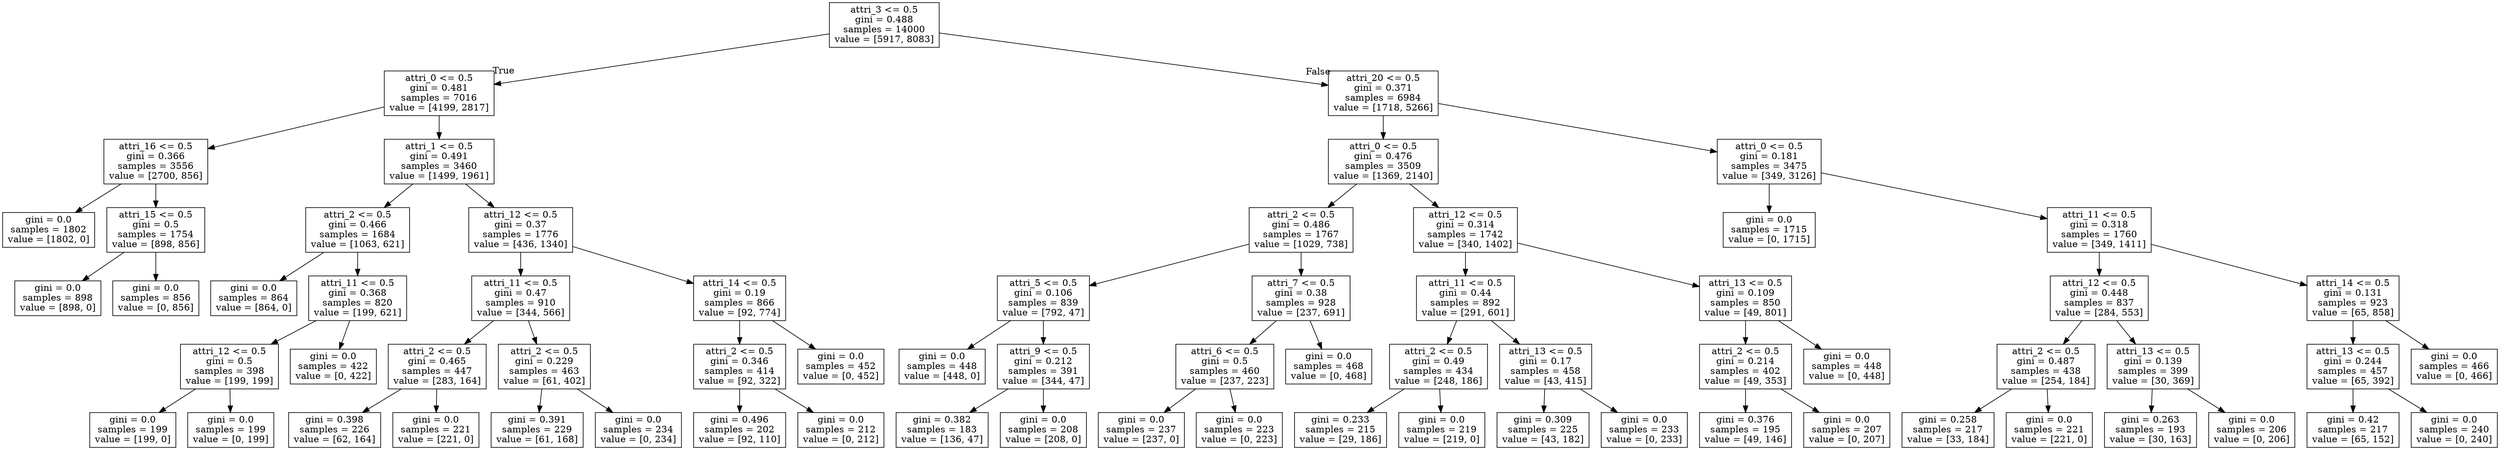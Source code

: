 digraph Tree {
node [shape=box] ;
0 [label="attri_3 <= 0.5\ngini = 0.488\nsamples = 14000\nvalue = [5917, 8083]"] ;
1 [label="attri_0 <= 0.5\ngini = 0.481\nsamples = 7016\nvalue = [4199, 2817]"] ;
0 -> 1 [labeldistance=2.5, labelangle=45, headlabel="True"] ;
2 [label="attri_16 <= 0.5\ngini = 0.366\nsamples = 3556\nvalue = [2700, 856]"] ;
1 -> 2 ;
3 [label="gini = 0.0\nsamples = 1802\nvalue = [1802, 0]"] ;
2 -> 3 ;
4 [label="attri_15 <= 0.5\ngini = 0.5\nsamples = 1754\nvalue = [898, 856]"] ;
2 -> 4 ;
5 [label="gini = 0.0\nsamples = 898\nvalue = [898, 0]"] ;
4 -> 5 ;
6 [label="gini = 0.0\nsamples = 856\nvalue = [0, 856]"] ;
4 -> 6 ;
7 [label="attri_1 <= 0.5\ngini = 0.491\nsamples = 3460\nvalue = [1499, 1961]"] ;
1 -> 7 ;
8 [label="attri_2 <= 0.5\ngini = 0.466\nsamples = 1684\nvalue = [1063, 621]"] ;
7 -> 8 ;
9 [label="gini = 0.0\nsamples = 864\nvalue = [864, 0]"] ;
8 -> 9 ;
10 [label="attri_11 <= 0.5\ngini = 0.368\nsamples = 820\nvalue = [199, 621]"] ;
8 -> 10 ;
11 [label="attri_12 <= 0.5\ngini = 0.5\nsamples = 398\nvalue = [199, 199]"] ;
10 -> 11 ;
12 [label="gini = 0.0\nsamples = 199\nvalue = [199, 0]"] ;
11 -> 12 ;
13 [label="gini = 0.0\nsamples = 199\nvalue = [0, 199]"] ;
11 -> 13 ;
14 [label="gini = 0.0\nsamples = 422\nvalue = [0, 422]"] ;
10 -> 14 ;
15 [label="attri_12 <= 0.5\ngini = 0.37\nsamples = 1776\nvalue = [436, 1340]"] ;
7 -> 15 ;
16 [label="attri_11 <= 0.5\ngini = 0.47\nsamples = 910\nvalue = [344, 566]"] ;
15 -> 16 ;
17 [label="attri_2 <= 0.5\ngini = 0.465\nsamples = 447\nvalue = [283, 164]"] ;
16 -> 17 ;
18 [label="gini = 0.398\nsamples = 226\nvalue = [62, 164]"] ;
17 -> 18 ;
19 [label="gini = 0.0\nsamples = 221\nvalue = [221, 0]"] ;
17 -> 19 ;
20 [label="attri_2 <= 0.5\ngini = 0.229\nsamples = 463\nvalue = [61, 402]"] ;
16 -> 20 ;
21 [label="gini = 0.391\nsamples = 229\nvalue = [61, 168]"] ;
20 -> 21 ;
22 [label="gini = 0.0\nsamples = 234\nvalue = [0, 234]"] ;
20 -> 22 ;
23 [label="attri_14 <= 0.5\ngini = 0.19\nsamples = 866\nvalue = [92, 774]"] ;
15 -> 23 ;
24 [label="attri_2 <= 0.5\ngini = 0.346\nsamples = 414\nvalue = [92, 322]"] ;
23 -> 24 ;
25 [label="gini = 0.496\nsamples = 202\nvalue = [92, 110]"] ;
24 -> 25 ;
26 [label="gini = 0.0\nsamples = 212\nvalue = [0, 212]"] ;
24 -> 26 ;
27 [label="gini = 0.0\nsamples = 452\nvalue = [0, 452]"] ;
23 -> 27 ;
28 [label="attri_20 <= 0.5\ngini = 0.371\nsamples = 6984\nvalue = [1718, 5266]"] ;
0 -> 28 [labeldistance=2.5, labelangle=-45, headlabel="False"] ;
29 [label="attri_0 <= 0.5\ngini = 0.476\nsamples = 3509\nvalue = [1369, 2140]"] ;
28 -> 29 ;
30 [label="attri_2 <= 0.5\ngini = 0.486\nsamples = 1767\nvalue = [1029, 738]"] ;
29 -> 30 ;
31 [label="attri_5 <= 0.5\ngini = 0.106\nsamples = 839\nvalue = [792, 47]"] ;
30 -> 31 ;
32 [label="gini = 0.0\nsamples = 448\nvalue = [448, 0]"] ;
31 -> 32 ;
33 [label="attri_9 <= 0.5\ngini = 0.212\nsamples = 391\nvalue = [344, 47]"] ;
31 -> 33 ;
34 [label="gini = 0.382\nsamples = 183\nvalue = [136, 47]"] ;
33 -> 34 ;
35 [label="gini = 0.0\nsamples = 208\nvalue = [208, 0]"] ;
33 -> 35 ;
36 [label="attri_7 <= 0.5\ngini = 0.38\nsamples = 928\nvalue = [237, 691]"] ;
30 -> 36 ;
37 [label="attri_6 <= 0.5\ngini = 0.5\nsamples = 460\nvalue = [237, 223]"] ;
36 -> 37 ;
38 [label="gini = 0.0\nsamples = 237\nvalue = [237, 0]"] ;
37 -> 38 ;
39 [label="gini = 0.0\nsamples = 223\nvalue = [0, 223]"] ;
37 -> 39 ;
40 [label="gini = 0.0\nsamples = 468\nvalue = [0, 468]"] ;
36 -> 40 ;
41 [label="attri_12 <= 0.5\ngini = 0.314\nsamples = 1742\nvalue = [340, 1402]"] ;
29 -> 41 ;
42 [label="attri_11 <= 0.5\ngini = 0.44\nsamples = 892\nvalue = [291, 601]"] ;
41 -> 42 ;
43 [label="attri_2 <= 0.5\ngini = 0.49\nsamples = 434\nvalue = [248, 186]"] ;
42 -> 43 ;
44 [label="gini = 0.233\nsamples = 215\nvalue = [29, 186]"] ;
43 -> 44 ;
45 [label="gini = 0.0\nsamples = 219\nvalue = [219, 0]"] ;
43 -> 45 ;
46 [label="attri_13 <= 0.5\ngini = 0.17\nsamples = 458\nvalue = [43, 415]"] ;
42 -> 46 ;
47 [label="gini = 0.309\nsamples = 225\nvalue = [43, 182]"] ;
46 -> 47 ;
48 [label="gini = 0.0\nsamples = 233\nvalue = [0, 233]"] ;
46 -> 48 ;
49 [label="attri_13 <= 0.5\ngini = 0.109\nsamples = 850\nvalue = [49, 801]"] ;
41 -> 49 ;
50 [label="attri_2 <= 0.5\ngini = 0.214\nsamples = 402\nvalue = [49, 353]"] ;
49 -> 50 ;
51 [label="gini = 0.376\nsamples = 195\nvalue = [49, 146]"] ;
50 -> 51 ;
52 [label="gini = 0.0\nsamples = 207\nvalue = [0, 207]"] ;
50 -> 52 ;
53 [label="gini = 0.0\nsamples = 448\nvalue = [0, 448]"] ;
49 -> 53 ;
54 [label="attri_0 <= 0.5\ngini = 0.181\nsamples = 3475\nvalue = [349, 3126]"] ;
28 -> 54 ;
55 [label="gini = 0.0\nsamples = 1715\nvalue = [0, 1715]"] ;
54 -> 55 ;
56 [label="attri_11 <= 0.5\ngini = 0.318\nsamples = 1760\nvalue = [349, 1411]"] ;
54 -> 56 ;
57 [label="attri_12 <= 0.5\ngini = 0.448\nsamples = 837\nvalue = [284, 553]"] ;
56 -> 57 ;
58 [label="attri_2 <= 0.5\ngini = 0.487\nsamples = 438\nvalue = [254, 184]"] ;
57 -> 58 ;
59 [label="gini = 0.258\nsamples = 217\nvalue = [33, 184]"] ;
58 -> 59 ;
60 [label="gini = 0.0\nsamples = 221\nvalue = [221, 0]"] ;
58 -> 60 ;
61 [label="attri_13 <= 0.5\ngini = 0.139\nsamples = 399\nvalue = [30, 369]"] ;
57 -> 61 ;
62 [label="gini = 0.263\nsamples = 193\nvalue = [30, 163]"] ;
61 -> 62 ;
63 [label="gini = 0.0\nsamples = 206\nvalue = [0, 206]"] ;
61 -> 63 ;
64 [label="attri_14 <= 0.5\ngini = 0.131\nsamples = 923\nvalue = [65, 858]"] ;
56 -> 64 ;
65 [label="attri_13 <= 0.5\ngini = 0.244\nsamples = 457\nvalue = [65, 392]"] ;
64 -> 65 ;
66 [label="gini = 0.42\nsamples = 217\nvalue = [65, 152]"] ;
65 -> 66 ;
67 [label="gini = 0.0\nsamples = 240\nvalue = [0, 240]"] ;
65 -> 67 ;
68 [label="gini = 0.0\nsamples = 466\nvalue = [0, 466]"] ;
64 -> 68 ;
}